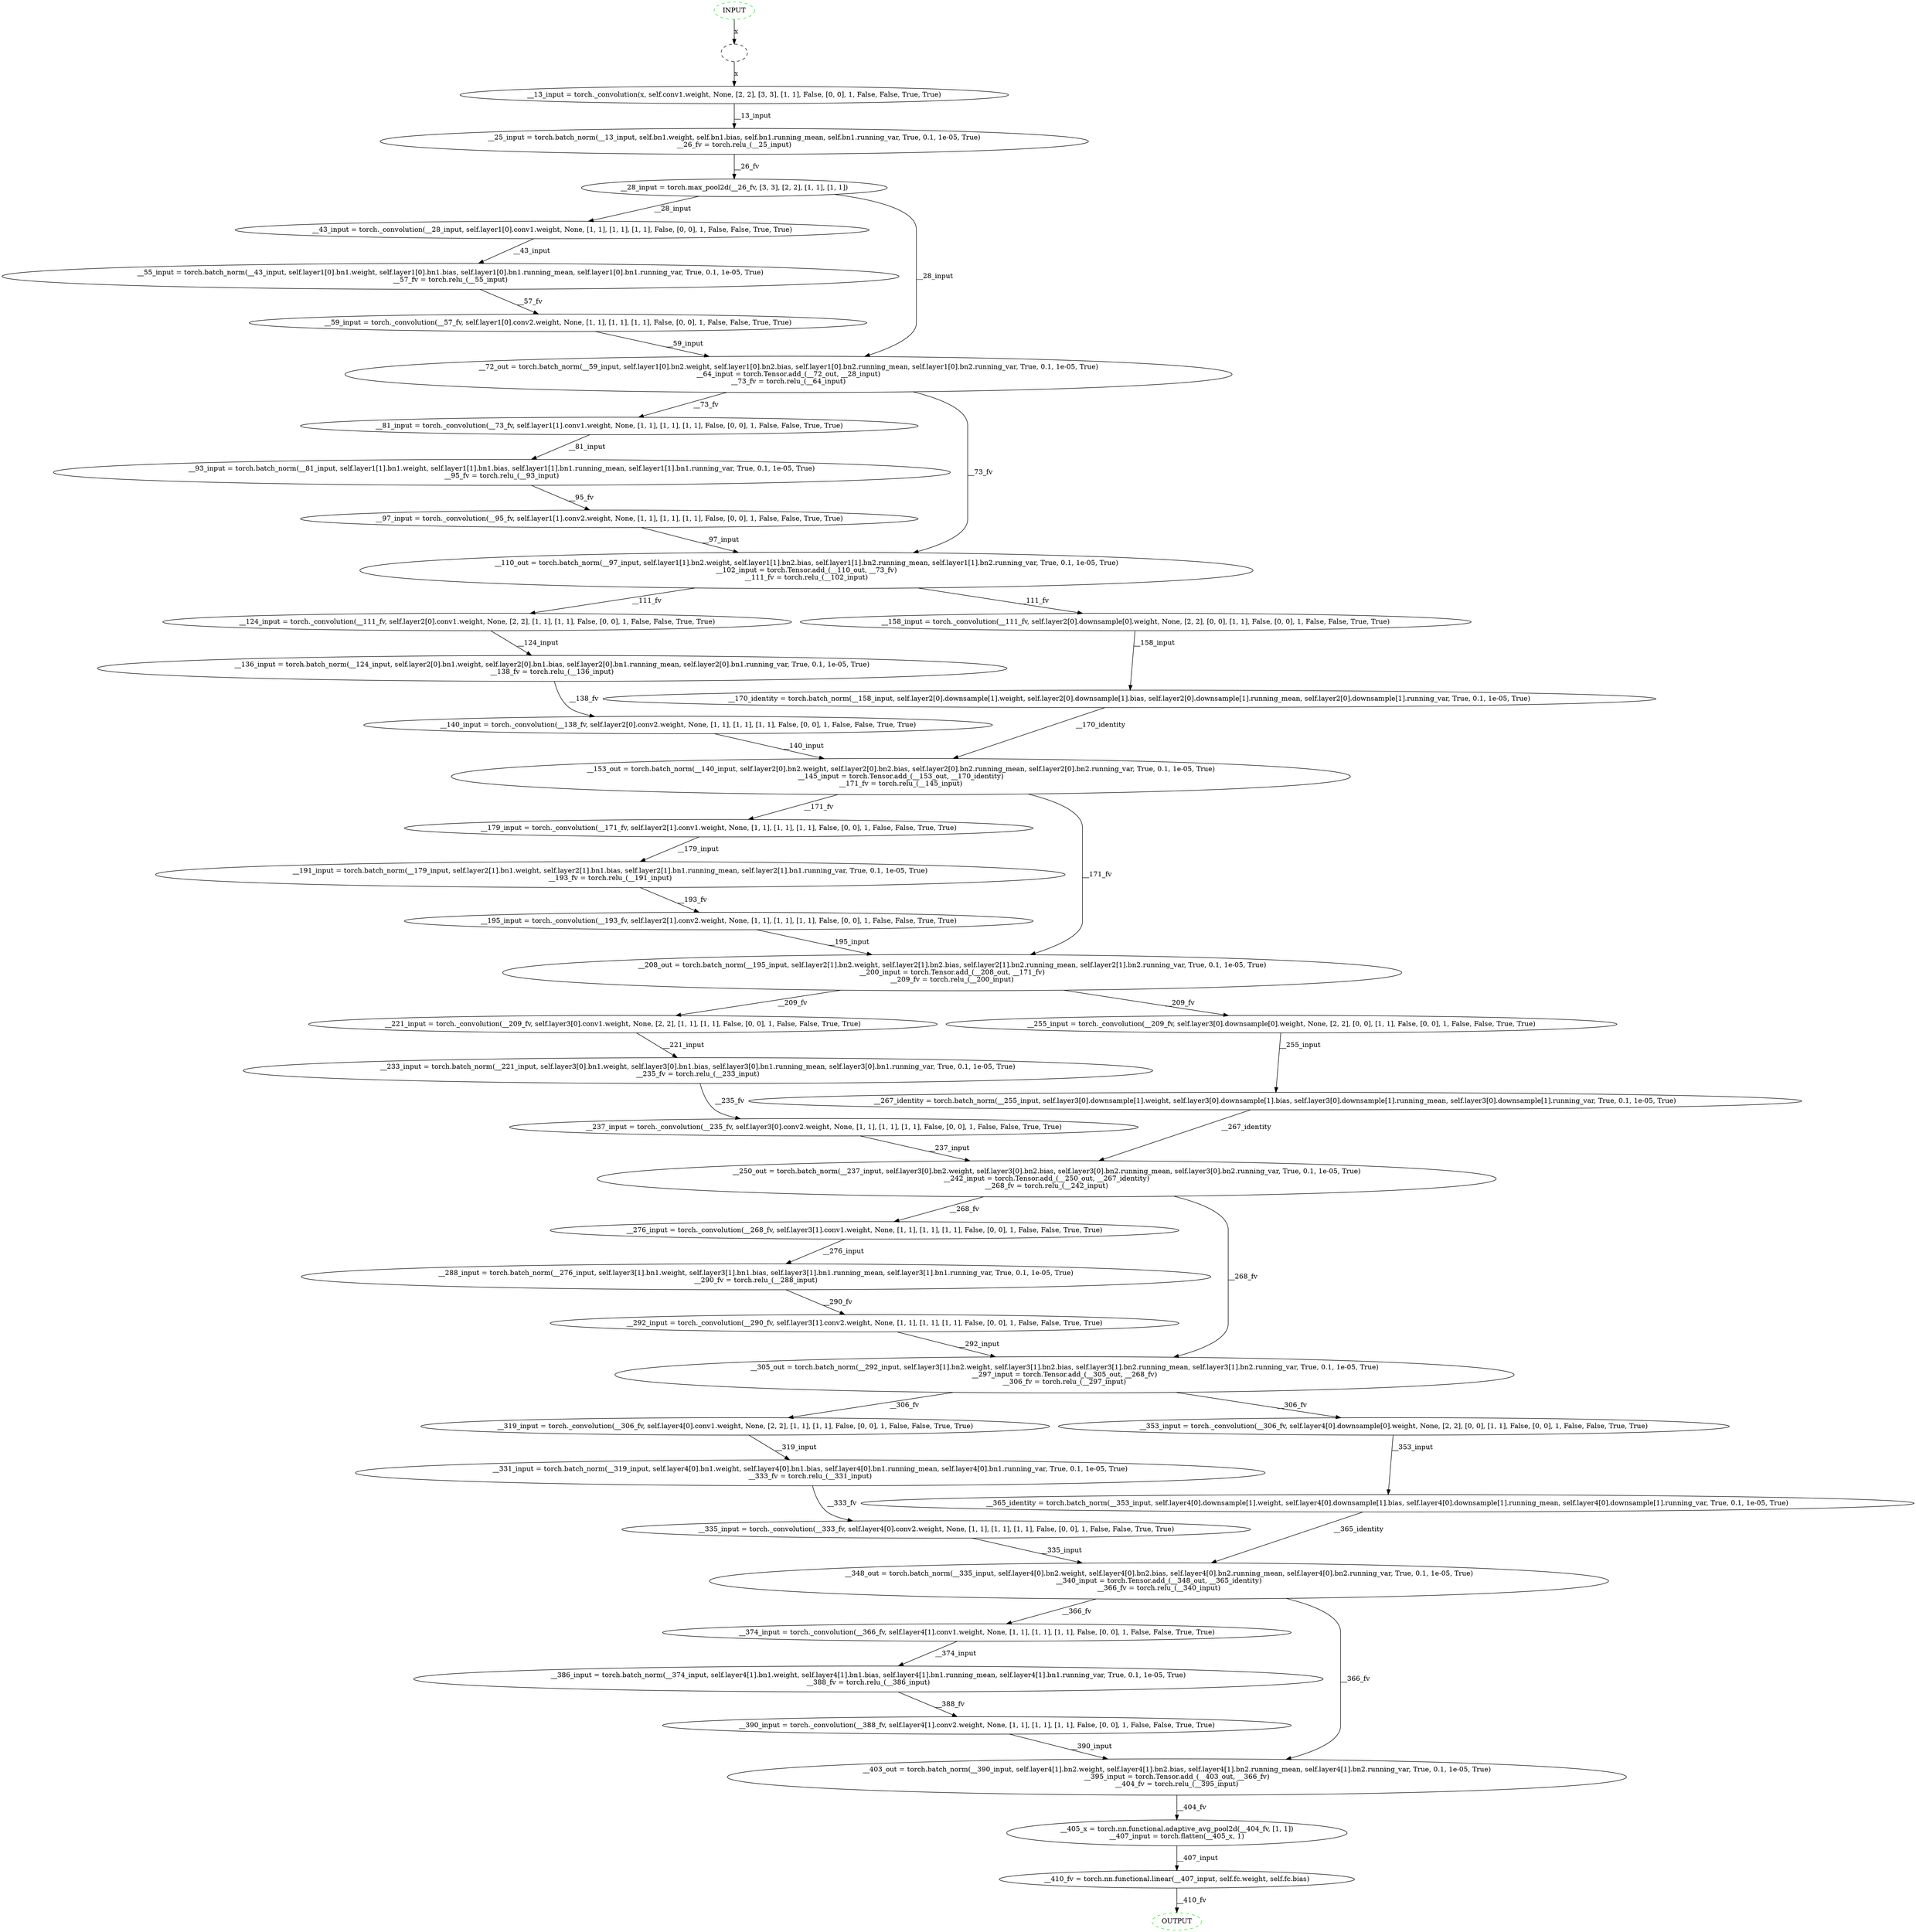 // S_graph = Simplified forward graph
digraph resnet101_S_graph {
	"_0_-- inputs --" [label="" style=dashed]
	_0___13_input [label="__13_input = torch._convolution(x, self.conv1.weight, None, [2, 2], [3, 3], [1, 1], False, [0, 0], 1, False, False, True, True)"]
	_0___25_input [label="__25_input = torch.batch_norm(__13_input, self.bn1.weight, self.bn1.bias, self.bn1.running_mean, self.bn1.running_var, True, 0.1, 1e-05, True)
__26_fv = torch.relu_(__25_input)"]
	_0___28_input [label="__28_input = torch.max_pool2d(__26_fv, [3, 3], [2, 2], [1, 1], [1, 1])"]
	_0___43_input [label="__43_input = torch._convolution(__28_input, self.layer1[0].conv1.weight, None, [1, 1], [1, 1], [1, 1], False, [0, 0], 1, False, False, True, True)"]
	_0___55_input [label="__55_input = torch.batch_norm(__43_input, self.layer1[0].bn1.weight, self.layer1[0].bn1.bias, self.layer1[0].bn1.running_mean, self.layer1[0].bn1.running_var, True, 0.1, 1e-05, True)
__57_fv = torch.relu_(__55_input)"]
	_0___59_input [label="__59_input = torch._convolution(__57_fv, self.layer1[0].conv2.weight, None, [1, 1], [1, 1], [1, 1], False, [0, 0], 1, False, False, True, True)"]
	_0___72_out [label="__72_out = torch.batch_norm(__59_input, self.layer1[0].bn2.weight, self.layer1[0].bn2.bias, self.layer1[0].bn2.running_mean, self.layer1[0].bn2.running_var, True, 0.1, 1e-05, True)
__64_input = torch.Tensor.add_(__72_out, __28_input)
__73_fv = torch.relu_(__64_input)"]
	_0___81_input [label="__81_input = torch._convolution(__73_fv, self.layer1[1].conv1.weight, None, [1, 1], [1, 1], [1, 1], False, [0, 0], 1, False, False, True, True)"]
	_0___93_input [label="__93_input = torch.batch_norm(__81_input, self.layer1[1].bn1.weight, self.layer1[1].bn1.bias, self.layer1[1].bn1.running_mean, self.layer1[1].bn1.running_var, True, 0.1, 1e-05, True)
__95_fv = torch.relu_(__93_input)"]
	_0___97_input [label="__97_input = torch._convolution(__95_fv, self.layer1[1].conv2.weight, None, [1, 1], [1, 1], [1, 1], False, [0, 0], 1, False, False, True, True)"]
	_0___110_out [label="__110_out = torch.batch_norm(__97_input, self.layer1[1].bn2.weight, self.layer1[1].bn2.bias, self.layer1[1].bn2.running_mean, self.layer1[1].bn2.running_var, True, 0.1, 1e-05, True)
__102_input = torch.Tensor.add_(__110_out, __73_fv)
__111_fv = torch.relu_(__102_input)"]
	_0___124_input [label="__124_input = torch._convolution(__111_fv, self.layer2[0].conv1.weight, None, [2, 2], [1, 1], [1, 1], False, [0, 0], 1, False, False, True, True)"]
	_0___136_input [label="__136_input = torch.batch_norm(__124_input, self.layer2[0].bn1.weight, self.layer2[0].bn1.bias, self.layer2[0].bn1.running_mean, self.layer2[0].bn1.running_var, True, 0.1, 1e-05, True)
__138_fv = torch.relu_(__136_input)"]
	_0___140_input [label="__140_input = torch._convolution(__138_fv, self.layer2[0].conv2.weight, None, [1, 1], [1, 1], [1, 1], False, [0, 0], 1, False, False, True, True)"]
	_0___158_input [label="__158_input = torch._convolution(__111_fv, self.layer2[0].downsample[0].weight, None, [2, 2], [0, 0], [1, 1], False, [0, 0], 1, False, False, True, True)"]
	_0___170_identity [label="__170_identity = torch.batch_norm(__158_input, self.layer2[0].downsample[1].weight, self.layer2[0].downsample[1].bias, self.layer2[0].downsample[1].running_mean, self.layer2[0].downsample[1].running_var, True, 0.1, 1e-05, True)"]
	_0___153_out [label="__153_out = torch.batch_norm(__140_input, self.layer2[0].bn2.weight, self.layer2[0].bn2.bias, self.layer2[0].bn2.running_mean, self.layer2[0].bn2.running_var, True, 0.1, 1e-05, True)
__145_input = torch.Tensor.add_(__153_out, __170_identity)
__171_fv = torch.relu_(__145_input)"]
	_0___179_input [label="__179_input = torch._convolution(__171_fv, self.layer2[1].conv1.weight, None, [1, 1], [1, 1], [1, 1], False, [0, 0], 1, False, False, True, True)"]
	_0___191_input [label="__191_input = torch.batch_norm(__179_input, self.layer2[1].bn1.weight, self.layer2[1].bn1.bias, self.layer2[1].bn1.running_mean, self.layer2[1].bn1.running_var, True, 0.1, 1e-05, True)
__193_fv = torch.relu_(__191_input)"]
	_0___195_input [label="__195_input = torch._convolution(__193_fv, self.layer2[1].conv2.weight, None, [1, 1], [1, 1], [1, 1], False, [0, 0], 1, False, False, True, True)"]
	_0___208_out [label="__208_out = torch.batch_norm(__195_input, self.layer2[1].bn2.weight, self.layer2[1].bn2.bias, self.layer2[1].bn2.running_mean, self.layer2[1].bn2.running_var, True, 0.1, 1e-05, True)
__200_input = torch.Tensor.add_(__208_out, __171_fv)
__209_fv = torch.relu_(__200_input)"]
	_0___221_input [label="__221_input = torch._convolution(__209_fv, self.layer3[0].conv1.weight, None, [2, 2], [1, 1], [1, 1], False, [0, 0], 1, False, False, True, True)"]
	_0___233_input [label="__233_input = torch.batch_norm(__221_input, self.layer3[0].bn1.weight, self.layer3[0].bn1.bias, self.layer3[0].bn1.running_mean, self.layer3[0].bn1.running_var, True, 0.1, 1e-05, True)
__235_fv = torch.relu_(__233_input)"]
	_0___237_input [label="__237_input = torch._convolution(__235_fv, self.layer3[0].conv2.weight, None, [1, 1], [1, 1], [1, 1], False, [0, 0], 1, False, False, True, True)"]
	_0___255_input [label="__255_input = torch._convolution(__209_fv, self.layer3[0].downsample[0].weight, None, [2, 2], [0, 0], [1, 1], False, [0, 0], 1, False, False, True, True)"]
	_0___267_identity [label="__267_identity = torch.batch_norm(__255_input, self.layer3[0].downsample[1].weight, self.layer3[0].downsample[1].bias, self.layer3[0].downsample[1].running_mean, self.layer3[0].downsample[1].running_var, True, 0.1, 1e-05, True)"]
	_0___250_out [label="__250_out = torch.batch_norm(__237_input, self.layer3[0].bn2.weight, self.layer3[0].bn2.bias, self.layer3[0].bn2.running_mean, self.layer3[0].bn2.running_var, True, 0.1, 1e-05, True)
__242_input = torch.Tensor.add_(__250_out, __267_identity)
__268_fv = torch.relu_(__242_input)"]
	_0___276_input [label="__276_input = torch._convolution(__268_fv, self.layer3[1].conv1.weight, None, [1, 1], [1, 1], [1, 1], False, [0, 0], 1, False, False, True, True)"]
	_0___288_input [label="__288_input = torch.batch_norm(__276_input, self.layer3[1].bn1.weight, self.layer3[1].bn1.bias, self.layer3[1].bn1.running_mean, self.layer3[1].bn1.running_var, True, 0.1, 1e-05, True)
__290_fv = torch.relu_(__288_input)"]
	_0___292_input [label="__292_input = torch._convolution(__290_fv, self.layer3[1].conv2.weight, None, [1, 1], [1, 1], [1, 1], False, [0, 0], 1, False, False, True, True)"]
	_0___305_out [label="__305_out = torch.batch_norm(__292_input, self.layer3[1].bn2.weight, self.layer3[1].bn2.bias, self.layer3[1].bn2.running_mean, self.layer3[1].bn2.running_var, True, 0.1, 1e-05, True)
__297_input = torch.Tensor.add_(__305_out, __268_fv)
__306_fv = torch.relu_(__297_input)"]
	_0___319_input [label="__319_input = torch._convolution(__306_fv, self.layer4[0].conv1.weight, None, [2, 2], [1, 1], [1, 1], False, [0, 0], 1, False, False, True, True)"]
	_0___331_input [label="__331_input = torch.batch_norm(__319_input, self.layer4[0].bn1.weight, self.layer4[0].bn1.bias, self.layer4[0].bn1.running_mean, self.layer4[0].bn1.running_var, True, 0.1, 1e-05, True)
__333_fv = torch.relu_(__331_input)"]
	_0___335_input [label="__335_input = torch._convolution(__333_fv, self.layer4[0].conv2.weight, None, [1, 1], [1, 1], [1, 1], False, [0, 0], 1, False, False, True, True)"]
	_0___353_input [label="__353_input = torch._convolution(__306_fv, self.layer4[0].downsample[0].weight, None, [2, 2], [0, 0], [1, 1], False, [0, 0], 1, False, False, True, True)"]
	_0___365_identity [label="__365_identity = torch.batch_norm(__353_input, self.layer4[0].downsample[1].weight, self.layer4[0].downsample[1].bias, self.layer4[0].downsample[1].running_mean, self.layer4[0].downsample[1].running_var, True, 0.1, 1e-05, True)"]
	_0___348_out [label="__348_out = torch.batch_norm(__335_input, self.layer4[0].bn2.weight, self.layer4[0].bn2.bias, self.layer4[0].bn2.running_mean, self.layer4[0].bn2.running_var, True, 0.1, 1e-05, True)
__340_input = torch.Tensor.add_(__348_out, __365_identity)
__366_fv = torch.relu_(__340_input)"]
	_0___374_input [label="__374_input = torch._convolution(__366_fv, self.layer4[1].conv1.weight, None, [1, 1], [1, 1], [1, 1], False, [0, 0], 1, False, False, True, True)"]
	_0___386_input [label="__386_input = torch.batch_norm(__374_input, self.layer4[1].bn1.weight, self.layer4[1].bn1.bias, self.layer4[1].bn1.running_mean, self.layer4[1].bn1.running_var, True, 0.1, 1e-05, True)
__388_fv = torch.relu_(__386_input)"]
	_0___390_input [label="__390_input = torch._convolution(__388_fv, self.layer4[1].conv2.weight, None, [1, 1], [1, 1], [1, 1], False, [0, 0], 1, False, False, True, True)"]
	_0___403_out [label="__403_out = torch.batch_norm(__390_input, self.layer4[1].bn2.weight, self.layer4[1].bn2.bias, self.layer4[1].bn2.running_mean, self.layer4[1].bn2.running_var, True, 0.1, 1e-05, True)
__395_input = torch.Tensor.add_(__403_out, __366_fv)
__404_fv = torch.relu_(__395_input)"]
	_0___405_x [label="__405_x = torch.nn.functional.adaptive_avg_pool2d(__404_fv, [1, 1])
__407_input = torch.flatten(__405_x, 1)"]
	_0___410_fv [label="__410_fv = torch.nn.functional.linear(__407_input, self.fc.weight, self.fc.bias)"]
	"_0_-- inputs --" -> _0___13_input [label=x]
	_0___13_input -> _0___25_input [label=__13_input]
	_0___25_input -> _0___28_input [label=__26_fv]
	_0___28_input -> _0___43_input [label=__28_input]
	_0___43_input -> _0___55_input [label=__43_input]
	_0___55_input -> _0___59_input [label=__57_fv]
	_0___59_input -> _0___72_out [label=__59_input]
	_0___28_input -> _0___72_out [label=__28_input]
	_0___72_out -> _0___81_input [label=__73_fv]
	_0___81_input -> _0___93_input [label=__81_input]
	_0___93_input -> _0___97_input [label=__95_fv]
	_0___97_input -> _0___110_out [label=__97_input]
	_0___72_out -> _0___110_out [label=__73_fv]
	_0___110_out -> _0___124_input [label=__111_fv]
	_0___124_input -> _0___136_input [label=__124_input]
	_0___136_input -> _0___140_input [label=__138_fv]
	_0___110_out -> _0___158_input [label=__111_fv]
	_0___158_input -> _0___170_identity [label=__158_input]
	_0___140_input -> _0___153_out [label=__140_input]
	_0___170_identity -> _0___153_out [label=__170_identity]
	_0___153_out -> _0___179_input [label=__171_fv]
	_0___179_input -> _0___191_input [label=__179_input]
	_0___191_input -> _0___195_input [label=__193_fv]
	_0___195_input -> _0___208_out [label=__195_input]
	_0___153_out -> _0___208_out [label=__171_fv]
	_0___208_out -> _0___221_input [label=__209_fv]
	_0___221_input -> _0___233_input [label=__221_input]
	_0___233_input -> _0___237_input [label=__235_fv]
	_0___208_out -> _0___255_input [label=__209_fv]
	_0___255_input -> _0___267_identity [label=__255_input]
	_0___237_input -> _0___250_out [label=__237_input]
	_0___267_identity -> _0___250_out [label=__267_identity]
	_0___250_out -> _0___276_input [label=__268_fv]
	_0___276_input -> _0___288_input [label=__276_input]
	_0___288_input -> _0___292_input [label=__290_fv]
	_0___292_input -> _0___305_out [label=__292_input]
	_0___250_out -> _0___305_out [label=__268_fv]
	_0___305_out -> _0___319_input [label=__306_fv]
	_0___319_input -> _0___331_input [label=__319_input]
	_0___331_input -> _0___335_input [label=__333_fv]
	_0___305_out -> _0___353_input [label=__306_fv]
	_0___353_input -> _0___365_identity [label=__353_input]
	_0___335_input -> _0___348_out [label=__335_input]
	_0___365_identity -> _0___348_out [label=__365_identity]
	_0___348_out -> _0___374_input [label=__366_fv]
	_0___374_input -> _0___386_input [label=__374_input]
	_0___386_input -> _0___390_input [label=__388_fv]
	_0___390_input -> _0___403_out [label=__390_input]
	_0___348_out -> _0___403_out [label=__366_fv]
	_0___403_out -> _0___405_x [label=__404_fv]
	_0___405_x -> _0___410_fv [label=__407_input]
	_0_input [label=INPUT color=green style=dashed]
	_0_output [label=OUTPUT color=green style=dashed]
	_0_input -> "_0_-- inputs --" [label=x]
	_0___410_fv -> _0_output [label=__410_fv]
}
